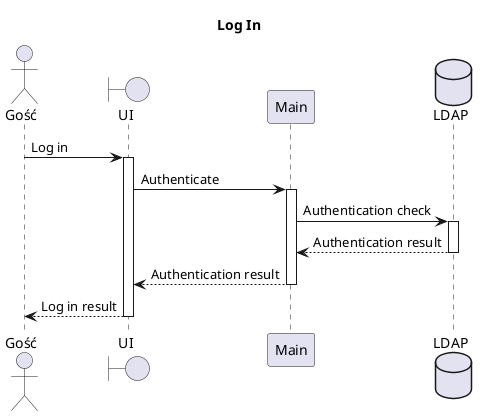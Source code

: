 @startuml
title Log In

actor Gość
boundary UI
participant Main
database LDAP

Gość -> UI:Log in
activate UI
UI -> Main: Authenticate
activate Main
Main -> LDAP: Authentication check
activate LDAP
LDAP --> Main: Authentication result
deactivate LDAP
Main --> UI: Authentication result
deactivate Main
UI --> Gość: Log in result
deactivate UI
@enduml
